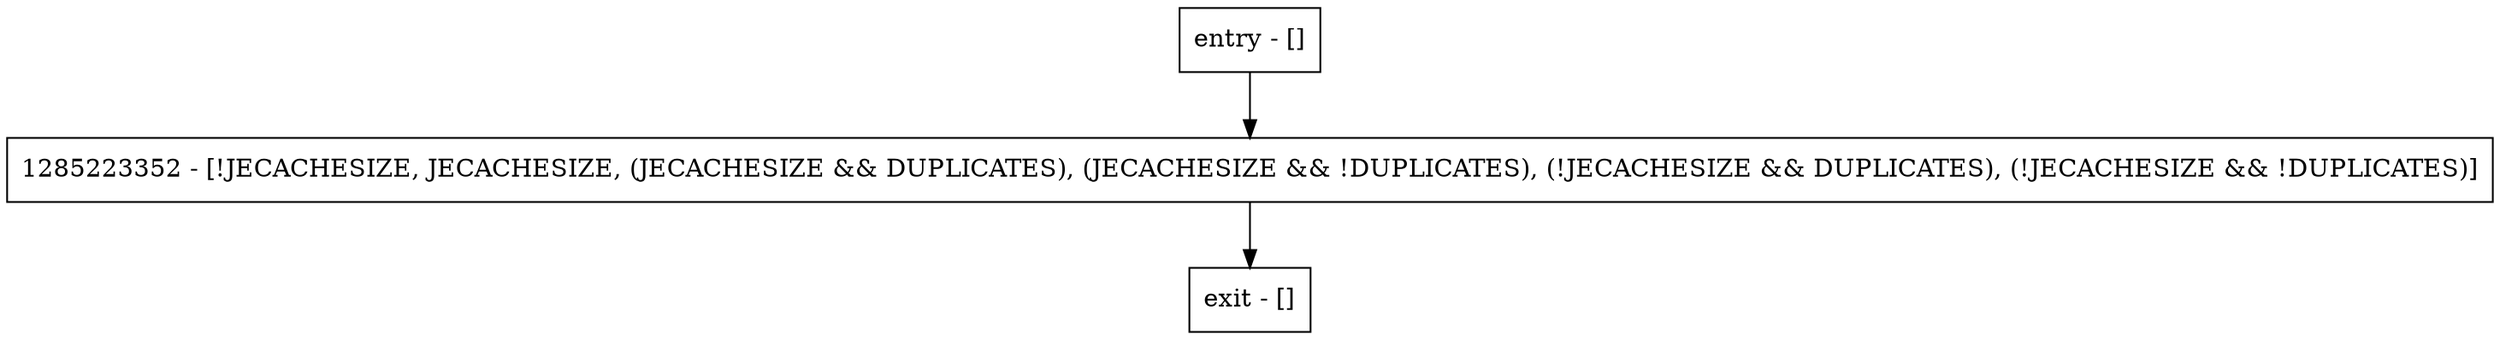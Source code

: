 digraph dumpString {
node [shape=record];
entry [label="entry - []"];
exit [label="exit - []"];
1285223352 [label="1285223352 - [!JECACHESIZE, JECACHESIZE, (JECACHESIZE && DUPLICATES), (JECACHESIZE && !DUPLICATES), (!JECACHESIZE && DUPLICATES), (!JECACHESIZE && !DUPLICATES)]"];
entry;
exit;
entry -> 1285223352;
1285223352 -> exit;
}

